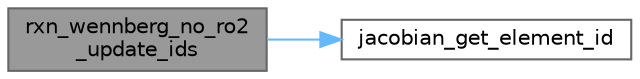 digraph "rxn_wennberg_no_ro2_update_ids"
{
 // LATEX_PDF_SIZE
  bgcolor="transparent";
  edge [fontname=Helvetica,fontsize=10,labelfontname=Helvetica,labelfontsize=10];
  node [fontname=Helvetica,fontsize=10,shape=box,height=0.2,width=0.4];
  rankdir="LR";
  Node1 [label="rxn_wennberg_no_ro2\l_update_ids",height=0.2,width=0.4,color="gray40", fillcolor="grey60", style="filled", fontcolor="black",tooltip="Update the time derivative and Jacbobian array indices."];
  Node1 -> Node2 [color="steelblue1",style="solid"];
  Node2 [label="jacobian_get_element_id",height=0.2,width=0.4,color="grey40", fillcolor="white", style="filled",URL="$_jacobian_8c.html#a7b43d5884ec62826389d6d739b7f25eb",tooltip="Get an element id in the Jacobian data arrays."];
}
